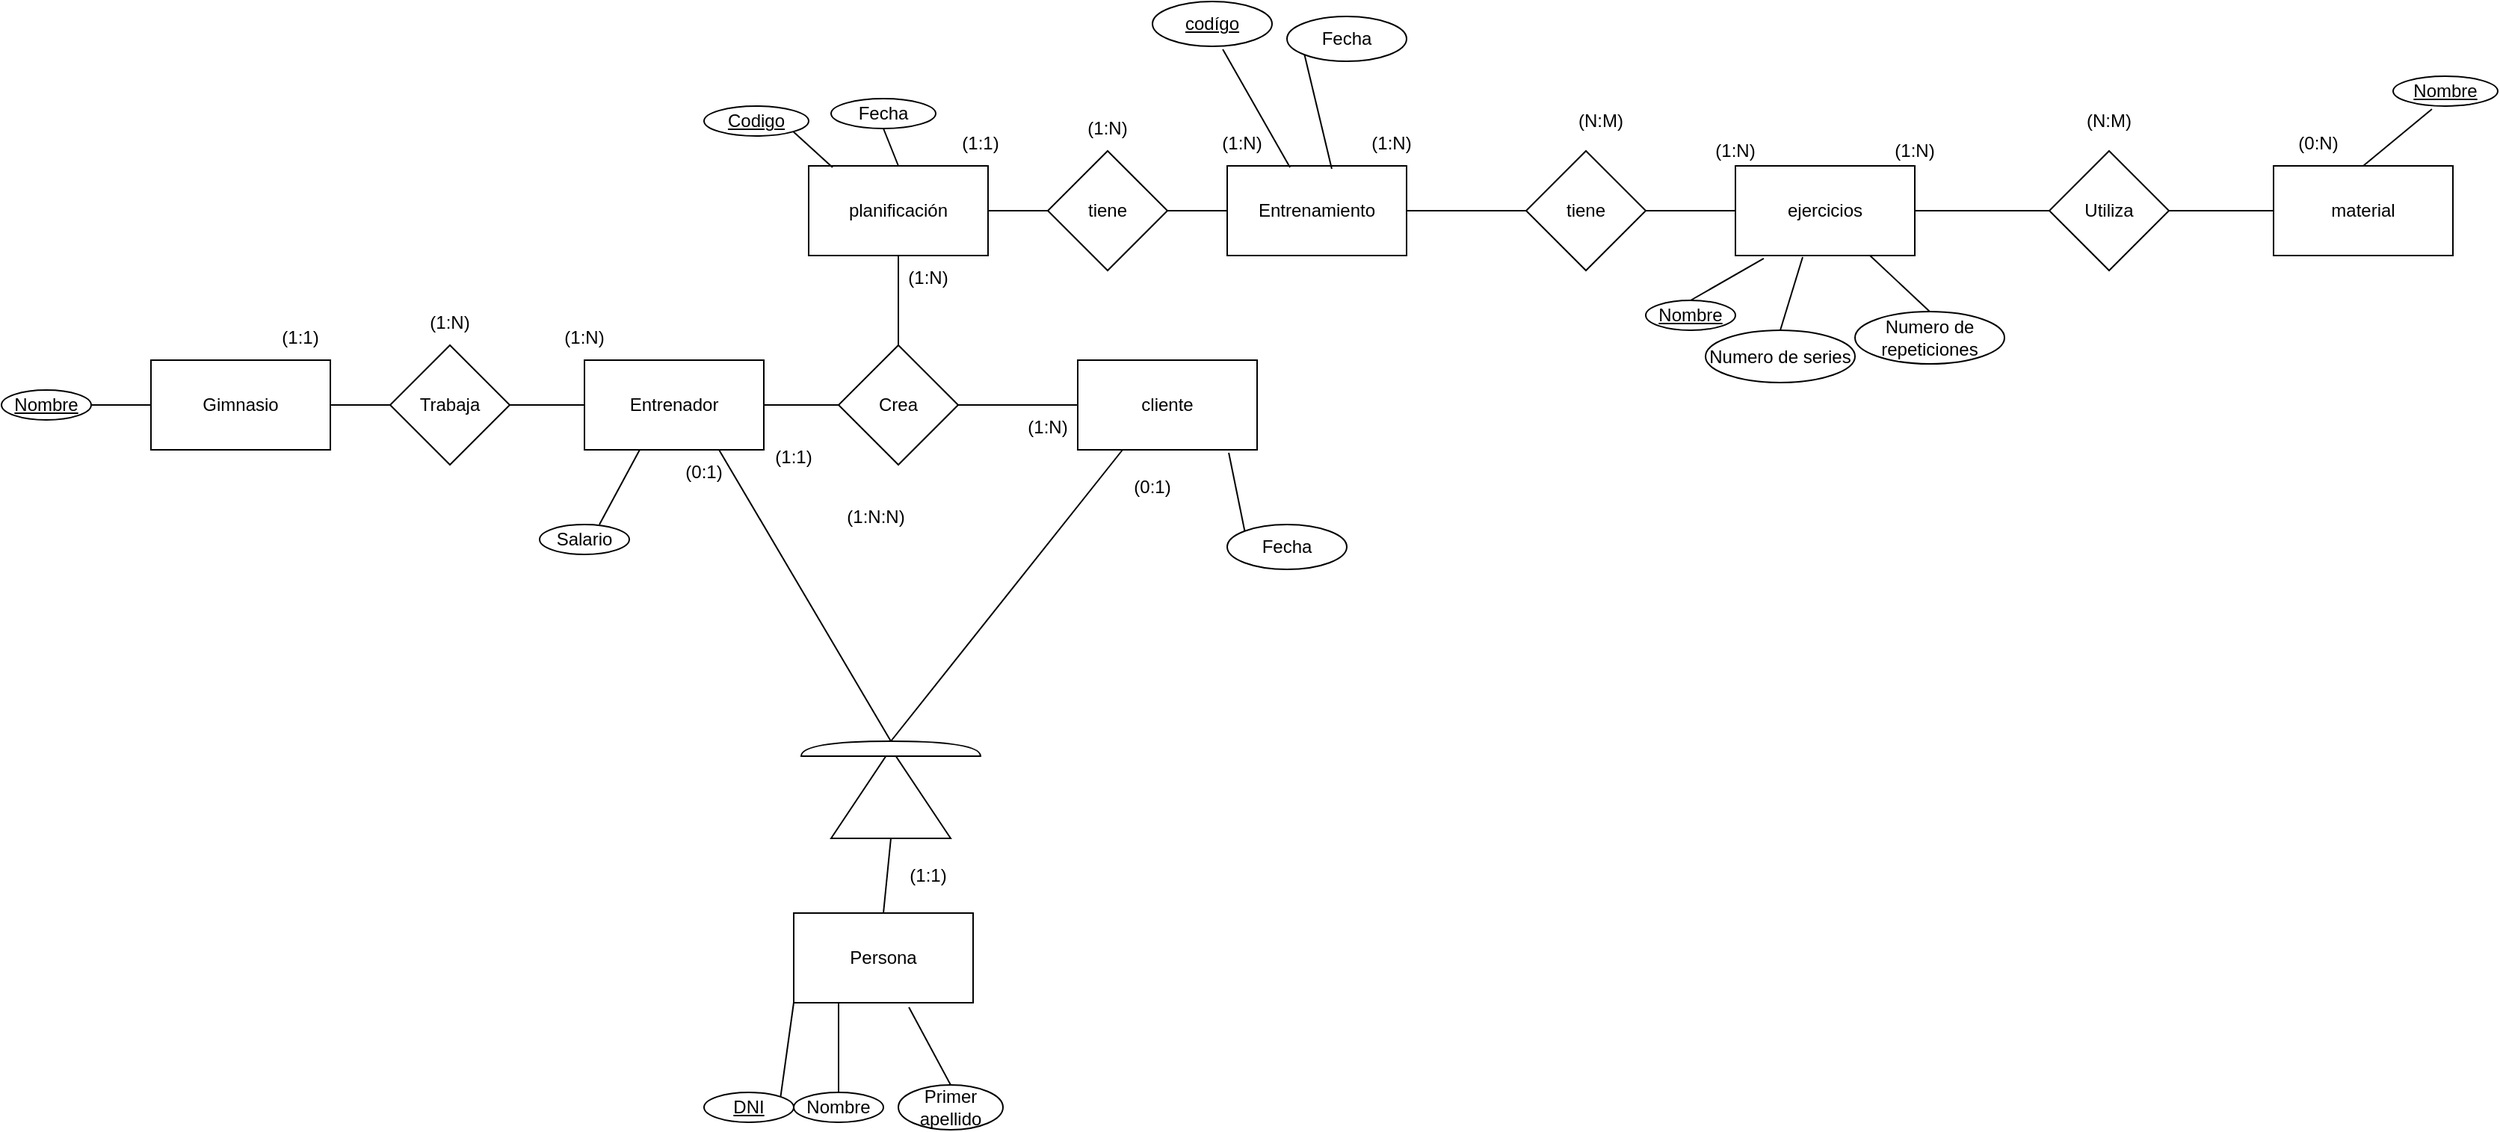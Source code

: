 <mxfile version="22.1.8" type="device">
  <diagram name="Página-1" id="k0Ax2bq_UjoQgjMTf2to">
    <mxGraphModel dx="1604" dy="1964" grid="1" gridSize="10" guides="1" tooltips="1" connect="1" arrows="1" fold="1" page="1" pageScale="1" pageWidth="827" pageHeight="1169" math="0" shadow="0">
      <root>
        <mxCell id="0" />
        <mxCell id="1" parent="0" />
        <mxCell id="724cUraub_NGiYF2e8mZ-1" value="Gimnasio" style="rounded=0;whiteSpace=wrap;html=1;" vertex="1" parent="1">
          <mxGeometry x="130" y="70" width="120" height="60" as="geometry" />
        </mxCell>
        <mxCell id="724cUraub_NGiYF2e8mZ-2" value="Trabaja" style="rhombus;whiteSpace=wrap;html=1;" vertex="1" parent="1">
          <mxGeometry x="290" y="60" width="80" height="80" as="geometry" />
        </mxCell>
        <mxCell id="724cUraub_NGiYF2e8mZ-3" value="Entrenador" style="rounded=0;whiteSpace=wrap;html=1;" vertex="1" parent="1">
          <mxGeometry x="420" y="70" width="120" height="60" as="geometry" />
        </mxCell>
        <mxCell id="724cUraub_NGiYF2e8mZ-6" value="" style="endArrow=none;html=1;rounded=0;edgeStyle=orthogonalEdgeStyle;entryX=0;entryY=0.5;entryDx=0;entryDy=0;exitX=1;exitY=0.5;exitDx=0;exitDy=0;" edge="1" parent="1" source="724cUraub_NGiYF2e8mZ-1" target="724cUraub_NGiYF2e8mZ-2">
          <mxGeometry width="50" height="50" relative="1" as="geometry">
            <mxPoint x="150" y="170" as="sourcePoint" />
            <mxPoint x="200" y="120" as="targetPoint" />
          </mxGeometry>
        </mxCell>
        <mxCell id="724cUraub_NGiYF2e8mZ-8" value="" style="endArrow=none;html=1;rounded=0;edgeStyle=orthogonalEdgeStyle;entryX=0;entryY=0.5;entryDx=0;entryDy=0;exitX=1;exitY=0.5;exitDx=0;exitDy=0;" edge="1" parent="1" source="724cUraub_NGiYF2e8mZ-2" target="724cUraub_NGiYF2e8mZ-3">
          <mxGeometry width="50" height="50" relative="1" as="geometry">
            <mxPoint x="360" y="160" as="sourcePoint" />
            <mxPoint x="410" y="110" as="targetPoint" />
          </mxGeometry>
        </mxCell>
        <mxCell id="724cUraub_NGiYF2e8mZ-9" value="(1:N)" style="text;html=1;strokeColor=none;fillColor=none;align=center;verticalAlign=middle;whiteSpace=wrap;rounded=0;" vertex="1" parent="1">
          <mxGeometry x="390" y="40" width="60" height="30" as="geometry" />
        </mxCell>
        <mxCell id="724cUraub_NGiYF2e8mZ-10" value="(1:1)" style="text;html=1;strokeColor=none;fillColor=none;align=center;verticalAlign=middle;whiteSpace=wrap;rounded=0;" vertex="1" parent="1">
          <mxGeometry x="200" y="40" width="60" height="30" as="geometry" />
        </mxCell>
        <mxCell id="724cUraub_NGiYF2e8mZ-12" value="(1:N)" style="text;html=1;strokeColor=none;fillColor=none;align=center;verticalAlign=middle;whiteSpace=wrap;rounded=0;" vertex="1" parent="1">
          <mxGeometry x="300" y="30" width="60" height="30" as="geometry" />
        </mxCell>
        <mxCell id="724cUraub_NGiYF2e8mZ-13" value="&lt;u&gt;DNI&lt;/u&gt;" style="ellipse;whiteSpace=wrap;html=1;" vertex="1" parent="1">
          <mxGeometry x="500" y="560" width="60" height="20" as="geometry" />
        </mxCell>
        <mxCell id="724cUraub_NGiYF2e8mZ-14" value="Nombre" style="ellipse;whiteSpace=wrap;html=1;" vertex="1" parent="1">
          <mxGeometry x="560" y="560" width="60" height="20" as="geometry" />
        </mxCell>
        <mxCell id="724cUraub_NGiYF2e8mZ-16" value="Primer apellido" style="ellipse;whiteSpace=wrap;html=1;" vertex="1" parent="1">
          <mxGeometry x="630" y="555" width="70" height="30" as="geometry" />
        </mxCell>
        <mxCell id="724cUraub_NGiYF2e8mZ-17" value="Salario" style="ellipse;whiteSpace=wrap;html=1;" vertex="1" parent="1">
          <mxGeometry x="390" y="180" width="60" height="20" as="geometry" />
        </mxCell>
        <mxCell id="724cUraub_NGiYF2e8mZ-18" value="&lt;u&gt;Nombre&lt;/u&gt;" style="ellipse;whiteSpace=wrap;html=1;" vertex="1" parent="1">
          <mxGeometry x="30" y="90" width="60" height="20" as="geometry" />
        </mxCell>
        <mxCell id="724cUraub_NGiYF2e8mZ-19" value="planificación" style="rounded=0;whiteSpace=wrap;html=1;" vertex="1" parent="1">
          <mxGeometry x="570" y="-60" width="120" height="60" as="geometry" />
        </mxCell>
        <mxCell id="724cUraub_NGiYF2e8mZ-20" value="cliente" style="rounded=0;whiteSpace=wrap;html=1;" vertex="1" parent="1">
          <mxGeometry x="750" y="70" width="120" height="60" as="geometry" />
        </mxCell>
        <mxCell id="724cUraub_NGiYF2e8mZ-21" value="Crea" style="rhombus;whiteSpace=wrap;html=1;" vertex="1" parent="1">
          <mxGeometry x="590" y="60" width="80" height="80" as="geometry" />
        </mxCell>
        <mxCell id="724cUraub_NGiYF2e8mZ-22" value="Entrenamiento" style="rounded=0;whiteSpace=wrap;html=1;" vertex="1" parent="1">
          <mxGeometry x="850" y="-60" width="120" height="60" as="geometry" />
        </mxCell>
        <mxCell id="724cUraub_NGiYF2e8mZ-23" value="tiene" style="rhombus;whiteSpace=wrap;html=1;" vertex="1" parent="1">
          <mxGeometry x="730" y="-70" width="80" height="80" as="geometry" />
        </mxCell>
        <mxCell id="724cUraub_NGiYF2e8mZ-24" value="ejercicios" style="rounded=0;whiteSpace=wrap;html=1;" vertex="1" parent="1">
          <mxGeometry x="1190" y="-60" width="120" height="60" as="geometry" />
        </mxCell>
        <mxCell id="724cUraub_NGiYF2e8mZ-25" value="tiene" style="rhombus;whiteSpace=wrap;html=1;" vertex="1" parent="1">
          <mxGeometry x="1050" y="-70" width="80" height="80" as="geometry" />
        </mxCell>
        <mxCell id="724cUraub_NGiYF2e8mZ-26" value="material" style="rounded=0;whiteSpace=wrap;html=1;" vertex="1" parent="1">
          <mxGeometry x="1550" y="-60" width="120" height="60" as="geometry" />
        </mxCell>
        <mxCell id="724cUraub_NGiYF2e8mZ-27" value="Utiliza" style="rhombus;whiteSpace=wrap;html=1;" vertex="1" parent="1">
          <mxGeometry x="1400" y="-70" width="80" height="80" as="geometry" />
        </mxCell>
        <mxCell id="724cUraub_NGiYF2e8mZ-29" value="" style="endArrow=none;html=1;rounded=0;entryX=0;entryY=0.5;entryDx=0;entryDy=0;exitX=1;exitY=0.5;exitDx=0;exitDy=0;" edge="1" parent="1" source="724cUraub_NGiYF2e8mZ-18" target="724cUraub_NGiYF2e8mZ-1">
          <mxGeometry width="50" height="50" relative="1" as="geometry">
            <mxPoint x="60" y="10" as="sourcePoint" />
            <mxPoint x="110" y="-40" as="targetPoint" />
          </mxGeometry>
        </mxCell>
        <mxCell id="724cUraub_NGiYF2e8mZ-30" value="" style="endArrow=none;html=1;rounded=0;entryX=0.5;entryY=1;entryDx=0;entryDy=0;exitX=0.5;exitY=0;exitDx=0;exitDy=0;" edge="1" parent="1" source="724cUraub_NGiYF2e8mZ-21" target="724cUraub_NGiYF2e8mZ-19">
          <mxGeometry width="50" height="50" relative="1" as="geometry">
            <mxPoint x="410" y="-20" as="sourcePoint" />
            <mxPoint x="460" y="-70" as="targetPoint" />
          </mxGeometry>
        </mxCell>
        <mxCell id="724cUraub_NGiYF2e8mZ-32" value="" style="endArrow=none;html=1;rounded=0;entryX=0;entryY=0.5;entryDx=0;entryDy=0;exitX=1;exitY=0.5;exitDx=0;exitDy=0;" edge="1" parent="1" source="724cUraub_NGiYF2e8mZ-3" target="724cUraub_NGiYF2e8mZ-21">
          <mxGeometry width="50" height="50" relative="1" as="geometry">
            <mxPoint x="430" y="-40" as="sourcePoint" />
            <mxPoint x="480" y="-90" as="targetPoint" />
          </mxGeometry>
        </mxCell>
        <mxCell id="724cUraub_NGiYF2e8mZ-33" value="" style="endArrow=none;html=1;rounded=0;entryX=0;entryY=0.5;entryDx=0;entryDy=0;exitX=1;exitY=0.5;exitDx=0;exitDy=0;" edge="1" parent="1" source="724cUraub_NGiYF2e8mZ-21" target="724cUraub_NGiYF2e8mZ-20">
          <mxGeometry width="50" height="50" relative="1" as="geometry">
            <mxPoint x="610" y="210" as="sourcePoint" />
            <mxPoint x="660" y="160" as="targetPoint" />
          </mxGeometry>
        </mxCell>
        <mxCell id="724cUraub_NGiYF2e8mZ-34" value="" style="endArrow=none;html=1;rounded=0;entryX=0;entryY=0.5;entryDx=0;entryDy=0;exitX=1;exitY=0.5;exitDx=0;exitDy=0;" edge="1" parent="1" source="724cUraub_NGiYF2e8mZ-23" target="724cUraub_NGiYF2e8mZ-22">
          <mxGeometry width="50" height="50" relative="1" as="geometry">
            <mxPoint x="800" y="30" as="sourcePoint" />
            <mxPoint x="870" y="160" as="targetPoint" />
          </mxGeometry>
        </mxCell>
        <mxCell id="724cUraub_NGiYF2e8mZ-35" value="" style="endArrow=none;html=1;rounded=0;entryX=0;entryY=0.5;entryDx=0;entryDy=0;exitX=1;exitY=0.5;exitDx=0;exitDy=0;" edge="1" parent="1" source="724cUraub_NGiYF2e8mZ-19" target="724cUraub_NGiYF2e8mZ-23">
          <mxGeometry width="50" height="50" relative="1" as="geometry">
            <mxPoint x="540" y="-90" as="sourcePoint" />
            <mxPoint x="590" y="-140" as="targetPoint" />
          </mxGeometry>
        </mxCell>
        <mxCell id="724cUraub_NGiYF2e8mZ-36" value="" style="endArrow=none;html=1;rounded=0;entryX=0;entryY=0.5;entryDx=0;entryDy=0;exitX=1;exitY=0.5;exitDx=0;exitDy=0;" edge="1" parent="1" source="724cUraub_NGiYF2e8mZ-25" target="724cUraub_NGiYF2e8mZ-24">
          <mxGeometry width="50" height="50" relative="1" as="geometry">
            <mxPoint x="1100" y="140" as="sourcePoint" />
            <mxPoint x="1150" y="90" as="targetPoint" />
          </mxGeometry>
        </mxCell>
        <mxCell id="724cUraub_NGiYF2e8mZ-37" value="" style="endArrow=none;html=1;rounded=0;entryX=0;entryY=0.5;entryDx=0;entryDy=0;exitX=1;exitY=0.5;exitDx=0;exitDy=0;" edge="1" parent="1" source="724cUraub_NGiYF2e8mZ-22" target="724cUraub_NGiYF2e8mZ-25">
          <mxGeometry width="50" height="50" relative="1" as="geometry">
            <mxPoint x="790" y="-100" as="sourcePoint" />
            <mxPoint x="840" y="-150" as="targetPoint" />
          </mxGeometry>
        </mxCell>
        <mxCell id="724cUraub_NGiYF2e8mZ-38" value="" style="endArrow=none;html=1;rounded=0;entryX=0;entryY=0.5;entryDx=0;entryDy=0;exitX=1;exitY=0.5;exitDx=0;exitDy=0;" edge="1" parent="1" source="724cUraub_NGiYF2e8mZ-24" target="724cUraub_NGiYF2e8mZ-27">
          <mxGeometry width="50" height="50" relative="1" as="geometry">
            <mxPoint x="1310" y="100" as="sourcePoint" />
            <mxPoint x="1360" y="50" as="targetPoint" />
          </mxGeometry>
        </mxCell>
        <mxCell id="724cUraub_NGiYF2e8mZ-39" value="" style="endArrow=none;html=1;rounded=0;entryX=1;entryY=0.5;entryDx=0;entryDy=0;exitX=0;exitY=0.5;exitDx=0;exitDy=0;" edge="1" parent="1" source="724cUraub_NGiYF2e8mZ-26" target="724cUraub_NGiYF2e8mZ-27">
          <mxGeometry width="50" height="50" relative="1" as="geometry">
            <mxPoint x="1430" y="80" as="sourcePoint" />
            <mxPoint x="1480" y="30" as="targetPoint" />
          </mxGeometry>
        </mxCell>
        <mxCell id="724cUraub_NGiYF2e8mZ-40" value="" style="endArrow=none;html=1;rounded=0;entryX=0;entryY=1;entryDx=0;entryDy=0;exitX=1;exitY=0;exitDx=0;exitDy=0;" edge="1" parent="1" source="724cUraub_NGiYF2e8mZ-13" target="724cUraub_NGiYF2e8mZ-51">
          <mxGeometry width="50" height="50" relative="1" as="geometry">
            <mxPoint x="450" y="270" as="sourcePoint" />
            <mxPoint x="500" y="220" as="targetPoint" />
          </mxGeometry>
        </mxCell>
        <mxCell id="724cUraub_NGiYF2e8mZ-41" value="" style="endArrow=none;html=1;rounded=0;entryX=0.25;entryY=1;entryDx=0;entryDy=0;exitX=0.5;exitY=0;exitDx=0;exitDy=0;" edge="1" parent="1" source="724cUraub_NGiYF2e8mZ-14" target="724cUraub_NGiYF2e8mZ-51">
          <mxGeometry width="50" height="50" relative="1" as="geometry">
            <mxPoint x="580" y="570" as="sourcePoint" />
            <mxPoint x="440" y="150" as="targetPoint" />
          </mxGeometry>
        </mxCell>
        <mxCell id="724cUraub_NGiYF2e8mZ-42" value="" style="endArrow=none;html=1;rounded=0;entryX=0.642;entryY=1.05;entryDx=0;entryDy=0;exitX=0.5;exitY=0;exitDx=0;exitDy=0;entryPerimeter=0;" edge="1" parent="1" source="724cUraub_NGiYF2e8mZ-16" target="724cUraub_NGiYF2e8mZ-51">
          <mxGeometry width="50" height="50" relative="1" as="geometry">
            <mxPoint x="450" y="210" as="sourcePoint" />
            <mxPoint x="500" y="160" as="targetPoint" />
          </mxGeometry>
        </mxCell>
        <mxCell id="724cUraub_NGiYF2e8mZ-43" value="" style="endArrow=none;html=1;rounded=0;entryX=0.308;entryY=1;entryDx=0;entryDy=0;entryPerimeter=0;" edge="1" parent="1" target="724cUraub_NGiYF2e8mZ-3">
          <mxGeometry width="50" height="50" relative="1" as="geometry">
            <mxPoint x="430" y="180" as="sourcePoint" />
            <mxPoint x="200" y="250" as="targetPoint" />
          </mxGeometry>
        </mxCell>
        <mxCell id="724cUraub_NGiYF2e8mZ-45" value="(1:N)" style="text;html=1;strokeColor=none;fillColor=none;align=center;verticalAlign=middle;whiteSpace=wrap;rounded=0;" vertex="1" parent="1">
          <mxGeometry x="700" y="100" width="60" height="30" as="geometry" />
        </mxCell>
        <mxCell id="724cUraub_NGiYF2e8mZ-50" value="Fecha" style="ellipse;whiteSpace=wrap;html=1;direction=west;" vertex="1" parent="1">
          <mxGeometry x="850" y="180" width="80" height="30" as="geometry" />
        </mxCell>
        <mxCell id="724cUraub_NGiYF2e8mZ-51" value="Persona" style="rounded=0;whiteSpace=wrap;html=1;" vertex="1" parent="1">
          <mxGeometry x="560" y="440" width="120" height="60" as="geometry" />
        </mxCell>
        <mxCell id="724cUraub_NGiYF2e8mZ-52" value="" style="triangle;whiteSpace=wrap;html=1;rotation=-90;" vertex="1" parent="1">
          <mxGeometry x="595" y="320" width="60" height="80" as="geometry" />
        </mxCell>
        <mxCell id="724cUraub_NGiYF2e8mZ-53" value="" style="shape=or;whiteSpace=wrap;html=1;rotation=-90;" vertex="1" parent="1">
          <mxGeometry x="620" y="270" width="10" height="120" as="geometry" />
        </mxCell>
        <mxCell id="724cUraub_NGiYF2e8mZ-54" value="" style="endArrow=none;html=1;rounded=0;entryX=0;entryY=0.5;entryDx=0;entryDy=0;exitX=0.5;exitY=0;exitDx=0;exitDy=0;" edge="1" parent="1" source="724cUraub_NGiYF2e8mZ-51" target="724cUraub_NGiYF2e8mZ-52">
          <mxGeometry width="50" height="50" relative="1" as="geometry">
            <mxPoint x="510" y="460" as="sourcePoint" />
            <mxPoint x="560" y="410" as="targetPoint" />
          </mxGeometry>
        </mxCell>
        <mxCell id="724cUraub_NGiYF2e8mZ-55" value="(1:1)" style="text;html=1;strokeColor=none;fillColor=none;align=center;verticalAlign=middle;whiteSpace=wrap;rounded=0;" vertex="1" parent="1">
          <mxGeometry x="620" y="400" width="60" height="30" as="geometry" />
        </mxCell>
        <mxCell id="724cUraub_NGiYF2e8mZ-56" value="(0:1)" style="text;html=1;strokeColor=none;fillColor=none;align=center;verticalAlign=middle;whiteSpace=wrap;rounded=0;" vertex="1" parent="1">
          <mxGeometry x="470" y="130" width="60" height="30" as="geometry" />
        </mxCell>
        <mxCell id="724cUraub_NGiYF2e8mZ-57" value="(0:1)" style="text;html=1;strokeColor=none;fillColor=none;align=center;verticalAlign=middle;whiteSpace=wrap;rounded=0;" vertex="1" parent="1">
          <mxGeometry x="770" y="140" width="60" height="30" as="geometry" />
        </mxCell>
        <mxCell id="724cUraub_NGiYF2e8mZ-59" value="" style="endArrow=none;html=1;rounded=0;entryX=0.75;entryY=1;entryDx=0;entryDy=0;exitX=1;exitY=0.5;exitDx=0;exitDy=0;exitPerimeter=0;" edge="1" parent="1" source="724cUraub_NGiYF2e8mZ-53" target="724cUraub_NGiYF2e8mZ-3">
          <mxGeometry width="50" height="50" relative="1" as="geometry">
            <mxPoint x="570" y="240" as="sourcePoint" />
            <mxPoint x="620" y="190" as="targetPoint" />
          </mxGeometry>
        </mxCell>
        <mxCell id="724cUraub_NGiYF2e8mZ-60" value="" style="endArrow=none;html=1;rounded=0;entryX=0.25;entryY=1;entryDx=0;entryDy=0;exitX=1;exitY=0.5;exitDx=0;exitDy=0;exitPerimeter=0;" edge="1" parent="1" source="724cUraub_NGiYF2e8mZ-53" target="724cUraub_NGiYF2e8mZ-20">
          <mxGeometry width="50" height="50" relative="1" as="geometry">
            <mxPoint x="630" y="240" as="sourcePoint" />
            <mxPoint x="680" y="190" as="targetPoint" />
          </mxGeometry>
        </mxCell>
        <mxCell id="724cUraub_NGiYF2e8mZ-61" value="" style="endArrow=none;html=1;rounded=0;entryX=0.842;entryY=1.033;entryDx=0;entryDy=0;entryPerimeter=0;exitX=1;exitY=1;exitDx=0;exitDy=0;" edge="1" parent="1" source="724cUraub_NGiYF2e8mZ-50" target="724cUraub_NGiYF2e8mZ-20">
          <mxGeometry width="50" height="50" relative="1" as="geometry">
            <mxPoint x="920" y="240" as="sourcePoint" />
            <mxPoint x="970" y="190" as="targetPoint" />
          </mxGeometry>
        </mxCell>
        <mxCell id="724cUraub_NGiYF2e8mZ-62" value="(1:1)" style="text;html=1;strokeColor=none;fillColor=none;align=center;verticalAlign=middle;whiteSpace=wrap;rounded=0;" vertex="1" parent="1">
          <mxGeometry x="530" y="120" width="60" height="30" as="geometry" />
        </mxCell>
        <mxCell id="724cUraub_NGiYF2e8mZ-63" value="&lt;u&gt;Codigo&lt;/u&gt;" style="ellipse;whiteSpace=wrap;html=1;" vertex="1" parent="1">
          <mxGeometry x="500" y="-100" width="70" height="20" as="geometry" />
        </mxCell>
        <mxCell id="724cUraub_NGiYF2e8mZ-64" value="Fecha" style="ellipse;whiteSpace=wrap;html=1;" vertex="1" parent="1">
          <mxGeometry x="585" y="-105" width="70" height="20" as="geometry" />
        </mxCell>
        <mxCell id="724cUraub_NGiYF2e8mZ-66" value="(1:N)" style="text;html=1;strokeColor=none;fillColor=none;align=center;verticalAlign=middle;whiteSpace=wrap;rounded=0;" vertex="1" parent="1">
          <mxGeometry x="620" width="60" height="30" as="geometry" />
        </mxCell>
        <mxCell id="724cUraub_NGiYF2e8mZ-67" value="(1:N)" style="text;html=1;strokeColor=none;fillColor=none;align=center;verticalAlign=middle;whiteSpace=wrap;rounded=0;" vertex="1" parent="1">
          <mxGeometry x="830" y="-90" width="60" height="30" as="geometry" />
        </mxCell>
        <mxCell id="724cUraub_NGiYF2e8mZ-68" value="(1:1)" style="text;html=1;strokeColor=none;fillColor=none;align=center;verticalAlign=middle;whiteSpace=wrap;rounded=0;" vertex="1" parent="1">
          <mxGeometry x="655" y="-90" width="60" height="30" as="geometry" />
        </mxCell>
        <mxCell id="724cUraub_NGiYF2e8mZ-69" value="&lt;u&gt;codígo&lt;/u&gt;" style="ellipse;whiteSpace=wrap;html=1;" vertex="1" parent="1">
          <mxGeometry x="800" y="-170" width="80" height="30" as="geometry" />
        </mxCell>
        <mxCell id="724cUraub_NGiYF2e8mZ-70" value="Fecha" style="ellipse;whiteSpace=wrap;html=1;" vertex="1" parent="1">
          <mxGeometry x="890" y="-160" width="80" height="30" as="geometry" />
        </mxCell>
        <mxCell id="724cUraub_NGiYF2e8mZ-71" value="" style="endArrow=none;html=1;rounded=0;entryX=1;entryY=1;entryDx=0;entryDy=0;exitX=0.133;exitY=0.017;exitDx=0;exitDy=0;exitPerimeter=0;" edge="1" parent="1" source="724cUraub_NGiYF2e8mZ-19" target="724cUraub_NGiYF2e8mZ-63">
          <mxGeometry width="50" height="50" relative="1" as="geometry">
            <mxPoint x="500" y="-100" as="sourcePoint" />
            <mxPoint x="550" y="-150" as="targetPoint" />
          </mxGeometry>
        </mxCell>
        <mxCell id="724cUraub_NGiYF2e8mZ-72" value="" style="endArrow=none;html=1;rounded=0;entryX=0.5;entryY=1;entryDx=0;entryDy=0;exitX=0.5;exitY=0;exitDx=0;exitDy=0;" edge="1" parent="1" source="724cUraub_NGiYF2e8mZ-19" target="724cUraub_NGiYF2e8mZ-64">
          <mxGeometry width="50" height="50" relative="1" as="geometry">
            <mxPoint x="640" y="-130" as="sourcePoint" />
            <mxPoint x="690" y="-180" as="targetPoint" />
          </mxGeometry>
        </mxCell>
        <mxCell id="724cUraub_NGiYF2e8mZ-73" value="" style="endArrow=none;html=1;rounded=0;entryX=0.588;entryY=1.067;entryDx=0;entryDy=0;exitX=0.35;exitY=0.017;exitDx=0;exitDy=0;exitPerimeter=0;entryPerimeter=0;" edge="1" parent="1" source="724cUraub_NGiYF2e8mZ-22" target="724cUraub_NGiYF2e8mZ-69">
          <mxGeometry width="50" height="50" relative="1" as="geometry">
            <mxPoint x="970" y="-140" as="sourcePoint" />
            <mxPoint x="1020" y="-190" as="targetPoint" />
          </mxGeometry>
        </mxCell>
        <mxCell id="724cUraub_NGiYF2e8mZ-74" value="" style="endArrow=none;html=1;rounded=0;entryX=0;entryY=1;entryDx=0;entryDy=0;exitX=0.583;exitY=0.033;exitDx=0;exitDy=0;exitPerimeter=0;" edge="1" parent="1" source="724cUraub_NGiYF2e8mZ-22" target="724cUraub_NGiYF2e8mZ-70">
          <mxGeometry width="50" height="50" relative="1" as="geometry">
            <mxPoint x="940" y="-160" as="sourcePoint" />
            <mxPoint x="990" y="-210" as="targetPoint" />
          </mxGeometry>
        </mxCell>
        <mxCell id="724cUraub_NGiYF2e8mZ-75" value="(1:N)" style="text;html=1;strokeColor=none;fillColor=none;align=center;verticalAlign=middle;whiteSpace=wrap;rounded=0;" vertex="1" parent="1">
          <mxGeometry x="740" y="-100" width="60" height="30" as="geometry" />
        </mxCell>
        <mxCell id="724cUraub_NGiYF2e8mZ-76" value="(1:N)" style="text;html=1;strokeColor=none;fillColor=none;align=center;verticalAlign=middle;whiteSpace=wrap;rounded=0;" vertex="1" parent="1">
          <mxGeometry x="1160" y="-85" width="60" height="30" as="geometry" />
        </mxCell>
        <mxCell id="724cUraub_NGiYF2e8mZ-77" value="(1:N)" style="text;html=1;strokeColor=none;fillColor=none;align=center;verticalAlign=middle;whiteSpace=wrap;rounded=0;" vertex="1" parent="1">
          <mxGeometry x="930" y="-90" width="60" height="30" as="geometry" />
        </mxCell>
        <mxCell id="724cUraub_NGiYF2e8mZ-78" value="&lt;u&gt;Nombre&lt;/u&gt;" style="ellipse;whiteSpace=wrap;html=1;" vertex="1" parent="1">
          <mxGeometry x="1130" y="30" width="60" height="20" as="geometry" />
        </mxCell>
        <mxCell id="724cUraub_NGiYF2e8mZ-79" value="Numero de series" style="ellipse;whiteSpace=wrap;html=1;" vertex="1" parent="1">
          <mxGeometry x="1170" y="50" width="100" height="35" as="geometry" />
        </mxCell>
        <mxCell id="724cUraub_NGiYF2e8mZ-80" value="Numero de repeticiones" style="ellipse;whiteSpace=wrap;html=1;" vertex="1" parent="1">
          <mxGeometry x="1270" y="37.5" width="100" height="35" as="geometry" />
        </mxCell>
        <mxCell id="724cUraub_NGiYF2e8mZ-81" value="" style="endArrow=none;html=1;rounded=0;entryX=0.158;entryY=1.033;entryDx=0;entryDy=0;entryPerimeter=0;exitX=0.5;exitY=0;exitDx=0;exitDy=0;" edge="1" parent="1" source="724cUraub_NGiYF2e8mZ-78" target="724cUraub_NGiYF2e8mZ-24">
          <mxGeometry width="50" height="50" relative="1" as="geometry">
            <mxPoint x="1060" y="90" as="sourcePoint" />
            <mxPoint x="1110" y="40" as="targetPoint" />
          </mxGeometry>
        </mxCell>
        <mxCell id="724cUraub_NGiYF2e8mZ-82" value="" style="endArrow=none;html=1;rounded=0;entryX=0.375;entryY=1.017;entryDx=0;entryDy=0;entryPerimeter=0;exitX=0.5;exitY=0;exitDx=0;exitDy=0;" edge="1" parent="1" source="724cUraub_NGiYF2e8mZ-79" target="724cUraub_NGiYF2e8mZ-24">
          <mxGeometry width="50" height="50" relative="1" as="geometry">
            <mxPoint x="990" y="170" as="sourcePoint" />
            <mxPoint x="1040" y="120" as="targetPoint" />
          </mxGeometry>
        </mxCell>
        <mxCell id="724cUraub_NGiYF2e8mZ-83" value="" style="endArrow=none;html=1;rounded=0;entryX=0.75;entryY=1;entryDx=0;entryDy=0;exitX=0.5;exitY=0;exitDx=0;exitDy=0;" edge="1" parent="1" source="724cUraub_NGiYF2e8mZ-80" target="724cUraub_NGiYF2e8mZ-24">
          <mxGeometry width="50" height="50" relative="1" as="geometry">
            <mxPoint x="1180" y="230" as="sourcePoint" />
            <mxPoint x="1230" y="180" as="targetPoint" />
          </mxGeometry>
        </mxCell>
        <mxCell id="724cUraub_NGiYF2e8mZ-84" value="(N:M)" style="text;html=1;strokeColor=none;fillColor=none;align=center;verticalAlign=middle;whiteSpace=wrap;rounded=0;" vertex="1" parent="1">
          <mxGeometry x="1070" y="-105" width="60" height="30" as="geometry" />
        </mxCell>
        <mxCell id="724cUraub_NGiYF2e8mZ-85" value="(0:N)" style="text;html=1;strokeColor=none;fillColor=none;align=center;verticalAlign=middle;whiteSpace=wrap;rounded=0;" vertex="1" parent="1">
          <mxGeometry x="1550" y="-90" width="60" height="30" as="geometry" />
        </mxCell>
        <mxCell id="724cUraub_NGiYF2e8mZ-86" value="&lt;u&gt;Nombre&lt;/u&gt;" style="ellipse;whiteSpace=wrap;html=1;" vertex="1" parent="1">
          <mxGeometry x="1630" y="-120" width="70" height="20" as="geometry" />
        </mxCell>
        <mxCell id="724cUraub_NGiYF2e8mZ-87" value="" style="endArrow=none;html=1;rounded=0;entryX=0.371;entryY=1.1;entryDx=0;entryDy=0;entryPerimeter=0;exitX=0.5;exitY=0;exitDx=0;exitDy=0;" edge="1" parent="1" source="724cUraub_NGiYF2e8mZ-26" target="724cUraub_NGiYF2e8mZ-86">
          <mxGeometry width="50" height="50" relative="1" as="geometry">
            <mxPoint x="1550" y="-190" as="sourcePoint" />
            <mxPoint x="1600" y="-240" as="targetPoint" />
          </mxGeometry>
        </mxCell>
        <mxCell id="724cUraub_NGiYF2e8mZ-88" value="(1:N)" style="text;html=1;strokeColor=none;fillColor=none;align=center;verticalAlign=middle;whiteSpace=wrap;rounded=0;" vertex="1" parent="1">
          <mxGeometry x="1280" y="-85" width="60" height="30" as="geometry" />
        </mxCell>
        <mxCell id="724cUraub_NGiYF2e8mZ-89" value="(1:N:N)" style="text;html=1;strokeColor=none;fillColor=none;align=center;verticalAlign=middle;whiteSpace=wrap;rounded=0;" vertex="1" parent="1">
          <mxGeometry x="585" y="160" width="60" height="30" as="geometry" />
        </mxCell>
        <mxCell id="724cUraub_NGiYF2e8mZ-90" value="(N:M)" style="text;html=1;strokeColor=none;fillColor=none;align=center;verticalAlign=middle;whiteSpace=wrap;rounded=0;" vertex="1" parent="1">
          <mxGeometry x="1410" y="-105" width="60" height="30" as="geometry" />
        </mxCell>
      </root>
    </mxGraphModel>
  </diagram>
</mxfile>
